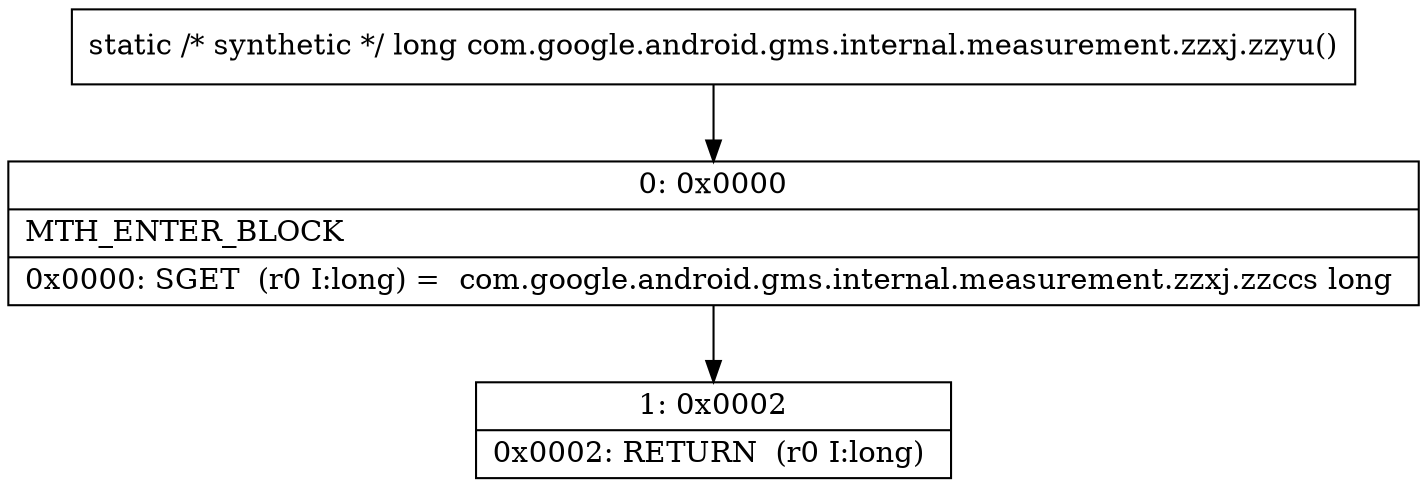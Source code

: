 digraph "CFG forcom.google.android.gms.internal.measurement.zzxj.zzyu()J" {
Node_0 [shape=record,label="{0\:\ 0x0000|MTH_ENTER_BLOCK\l|0x0000: SGET  (r0 I:long) =  com.google.android.gms.internal.measurement.zzxj.zzccs long \l}"];
Node_1 [shape=record,label="{1\:\ 0x0002|0x0002: RETURN  (r0 I:long) \l}"];
MethodNode[shape=record,label="{static \/* synthetic *\/ long com.google.android.gms.internal.measurement.zzxj.zzyu() }"];
MethodNode -> Node_0;
Node_0 -> Node_1;
}


